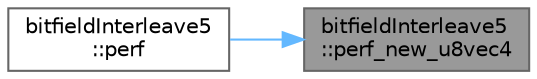 digraph "bitfieldInterleave5::perf_new_u8vec4"
{
 // LATEX_PDF_SIZE
  bgcolor="transparent";
  edge [fontname=Helvetica,fontsize=10,labelfontname=Helvetica,labelfontsize=10];
  node [fontname=Helvetica,fontsize=10,shape=box,height=0.2,width=0.4];
  rankdir="RL";
  Node1 [id="Node000001",label="bitfieldInterleave5\l::perf_new_u8vec4",height=0.2,width=0.4,color="gray40", fillcolor="grey60", style="filled", fontcolor="black",tooltip=" "];
  Node1 -> Node2 [id="edge2_Node000001_Node000002",dir="back",color="steelblue1",style="solid",tooltip=" "];
  Node2 [id="Node000002",label="bitfieldInterleave5\l::perf",height=0.2,width=0.4,color="grey40", fillcolor="white", style="filled",URL="$namespacebitfield_interleave5.html#a39a16f9387a6211d0a9cc895cfdc09e9",tooltip=" "];
}
